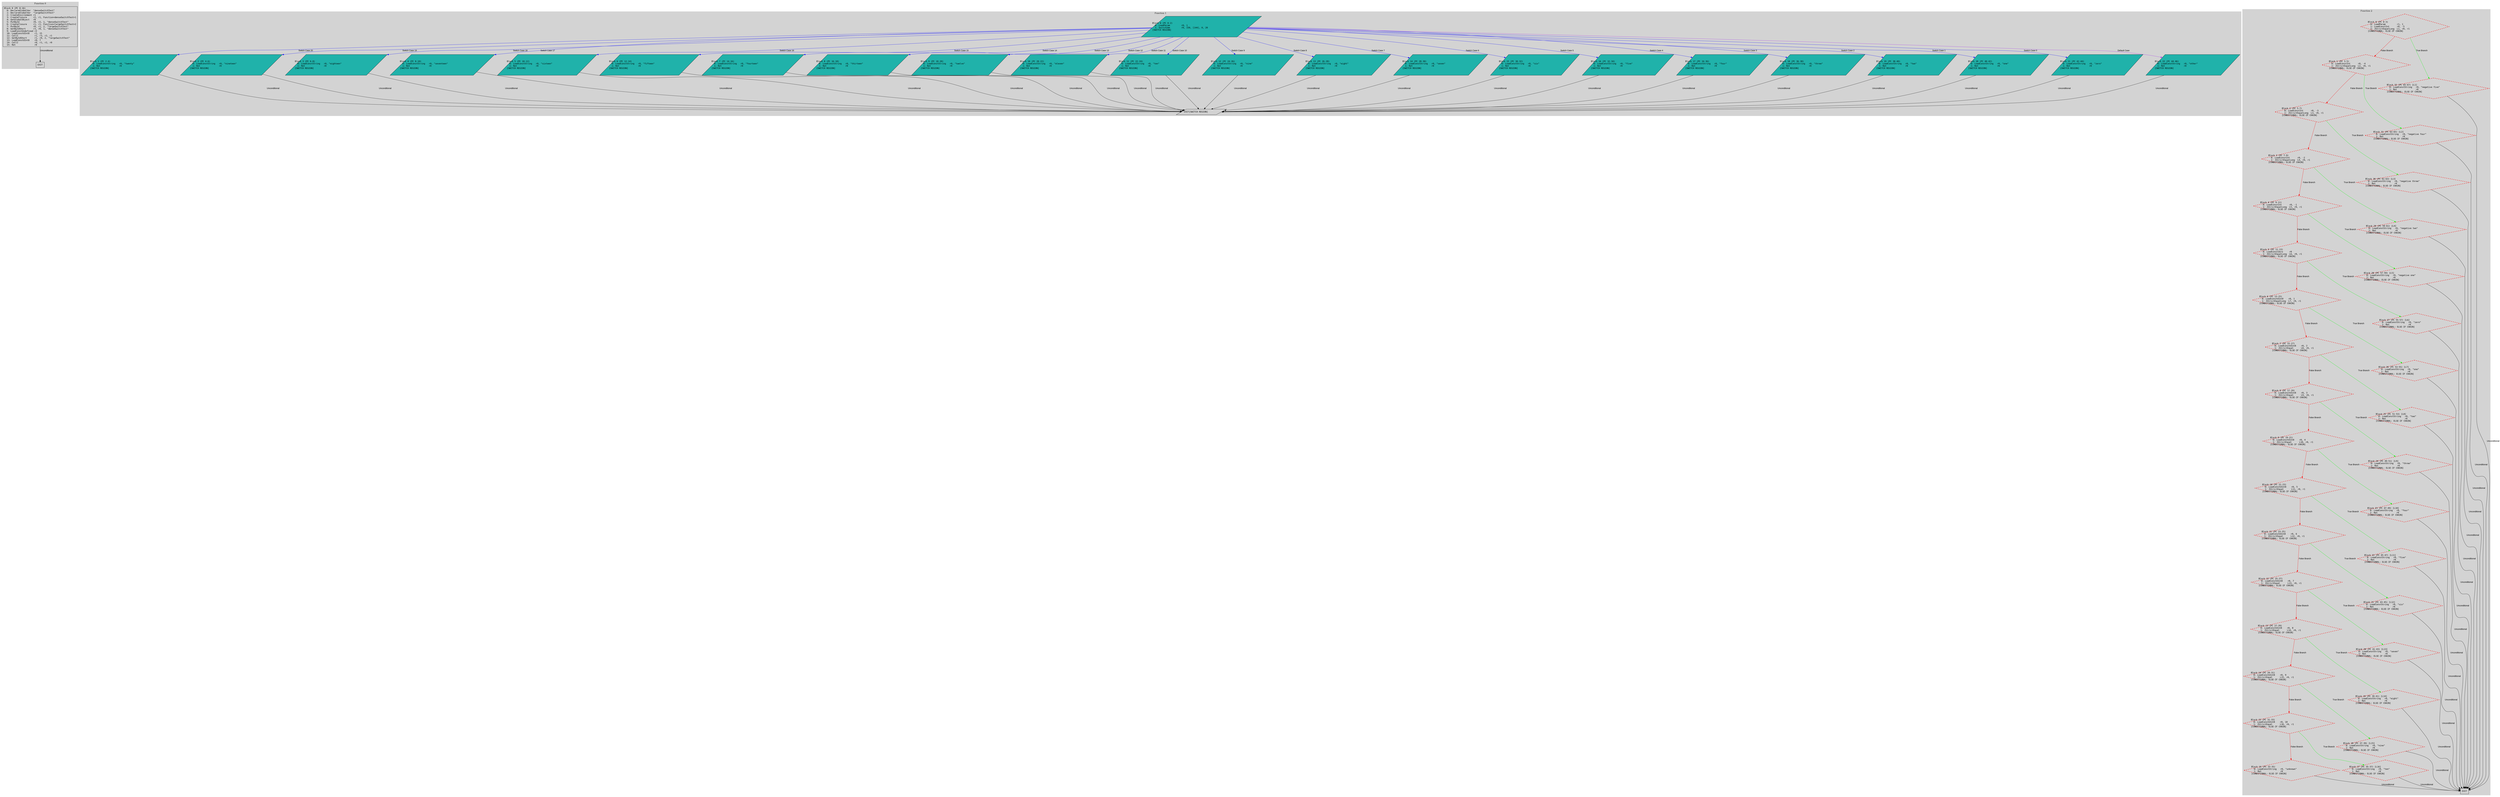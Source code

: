 digraph {
  rankdir=TB;
  node [shape=box, fontname="monospace"];
  edge [fontname="Arial"];

  subgraph cluster_function_0 {
    label = "Function 0";
    style = filled;
    color = lightgrey;

    edge [fontname="Arial"];

    f0_n0 [label="Block 0 (PC 0-16)\l  0: DeclareGlobalVar  \"denseSwitchTest\"\l  1: DeclareGlobalVar  \"largeSwitchTest\"\l  2: CreateEnvironment r1\l  3: CreateClosure     r2, r1, Function<denseSwitchTest>1\l  4: GetGlobalObject   r0\l  5: PutById           r0, r2, 1, \"denseSwitchTest\"\l  6: CreateClosure     r1, r1, Function<largeSwitchTest>2\l  7: PutById           r0, r1, 2, \"largeSwitchTest\"\l  8: GetByIdShort      r3, r0, 1, \"denseSwitchTest\"\l  9: LoadConstUndefined r2\l  10: LoadConstUInt8    r1, 15\l  11: Call2             r1, r3, r2, r1\l  12: GetByIdShort      r1, r0, 2, \"largeSwitchTest\"\l  13: LoadConstUInt8    r0, 7\l  14: Call2             r0, r1, r2, r0\l  15: Ret               r0\l"]
    f0_n1 [style=filled, fillcolor=lightgray, label="EXIT"]

    f0_n0 -> f0_n1 [label="Unconditional", color=black]
  }

  subgraph cluster_function_1 {
    label = "Function 1";
    style = filled;
    color = lightgrey;

    edge [fontname="Arial"];

    f1_n0 [style=filled, fillcolor=lightseagreen, shape=parallelogram, label="Block 0 (PC 0-2)\l  0: LoadParam         r0, 1\l  1: SwitchImm         r0, 150, [144], 0, 20\l[SWITCH REGION]\l"]
    f1_n1 [style=filled, fillcolor=lightseagreen, shape=parallelogram, label="Block 1 (PC 2-4)\l  0: LoadConstString   r0, \"twenty\"\l  1: Ret               r0\l[SWITCH REGION]\l"]
    f1_n2 [style=filled, fillcolor=lightseagreen, shape=parallelogram, label="Block 2 (PC 4-6)\l  0: LoadConstString   r0, \"nineteen\"\l  1: Ret               r0\l[SWITCH REGION]\l"]
    f1_n3 [style=filled, fillcolor=lightseagreen, shape=parallelogram, label="Block 3 (PC 6-8)\l  0: LoadConstString   r0, \"eighteen\"\l  1: Ret               r0\l[SWITCH REGION]\l"]
    f1_n4 [style=filled, fillcolor=lightseagreen, shape=parallelogram, label="Block 4 (PC 8-10)\l  0: LoadConstString   r0, \"seventeen\"\l  1: Ret               r0\l[SWITCH REGION]\l"]
    f1_n5 [style=filled, fillcolor=lightseagreen, shape=parallelogram, label="Block 5 (PC 10-12)\l  0: LoadConstString   r0, \"sixteen\"\l  1: Ret               r0\l[SWITCH REGION]\l"]
    f1_n6 [style=filled, fillcolor=lightseagreen, shape=parallelogram, label="Block 6 (PC 12-14)\l  0: LoadConstString   r0, \"fifteen\"\l  1: Ret               r0\l[SWITCH REGION]\l"]
    f1_n7 [style=filled, fillcolor=lightseagreen, shape=parallelogram, label="Block 7 (PC 14-16)\l  0: LoadConstString   r0, \"fourteen\"\l  1: Ret               r0\l[SWITCH REGION]\l"]
    f1_n8 [style=filled, fillcolor=lightseagreen, shape=parallelogram, label="Block 8 (PC 16-18)\l  0: LoadConstString   r0, \"thirteen\"\l  1: Ret               r0\l[SWITCH REGION]\l"]
    f1_n9 [style=filled, fillcolor=lightseagreen, shape=parallelogram, label="Block 9 (PC 18-20)\l  0: LoadConstString   r0, \"twelve\"\l  1: Ret               r0\l[SWITCH REGION]\l"]
    f1_n10 [style=filled, fillcolor=lightseagreen, shape=parallelogram, label="Block 10 (PC 20-22)\l  0: LoadConstString   r0, \"eleven\"\l  1: Ret               r0\l[SWITCH REGION]\l"]
    f1_n11 [style=filled, fillcolor=lightseagreen, shape=parallelogram, label="Block 11 (PC 22-24)\l  0: LoadConstString   r0, \"ten\"\l  1: Ret               r0\l[SWITCH REGION]\l"]
    f1_n12 [style=filled, fillcolor=lightseagreen, shape=parallelogram, label="Block 12 (PC 24-26)\l  0: LoadConstString   r0, \"nine\"\l  1: Ret               r0\l[SWITCH REGION]\l"]
    f1_n13 [style=filled, fillcolor=lightseagreen, shape=parallelogram, label="Block 13 (PC 26-28)\l  0: LoadConstString   r0, \"eight\"\l  1: Ret               r0\l[SWITCH REGION]\l"]
    f1_n14 [style=filled, fillcolor=lightseagreen, shape=parallelogram, label="Block 14 (PC 28-30)\l  0: LoadConstString   r0, \"seven\"\l  1: Ret               r0\l[SWITCH REGION]\l"]
    f1_n15 [style=filled, fillcolor=lightseagreen, shape=parallelogram, label="Block 15 (PC 30-32)\l  0: LoadConstString   r0, \"six\"\l  1: Ret               r0\l[SWITCH REGION]\l"]
    f1_n16 [style=filled, fillcolor=lightseagreen, shape=parallelogram, label="Block 16 (PC 32-34)\l  0: LoadConstString   r0, \"five\"\l  1: Ret               r0\l[SWITCH REGION]\l"]
    f1_n17 [style=filled, fillcolor=lightseagreen, shape=parallelogram, label="Block 17 (PC 34-36)\l  0: LoadConstString   r0, \"four\"\l  1: Ret               r0\l[SWITCH REGION]\l"]
    f1_n18 [style=filled, fillcolor=lightseagreen, shape=parallelogram, label="Block 18 (PC 36-38)\l  0: LoadConstString   r0, \"three\"\l  1: Ret               r0\l[SWITCH REGION]\l"]
    f1_n19 [style=filled, fillcolor=lightseagreen, shape=parallelogram, label="Block 19 (PC 38-40)\l  0: LoadConstString   r0, \"two\"\l  1: Ret               r0\l[SWITCH REGION]\l"]
    f1_n20 [style=filled, fillcolor=lightseagreen, shape=parallelogram, label="Block 20 (PC 40-42)\l  0: LoadConstString   r0, \"one\"\l  1: Ret               r0\l[SWITCH REGION]\l"]
    f1_n21 [style=filled, fillcolor=lightseagreen, shape=parallelogram, label="Block 21 (PC 42-44)\l  0: LoadConstString   r0, \"zero\"\l  1: Ret               r0\l[SWITCH REGION]\l"]
    f1_n22 [style=filled, fillcolor=lightseagreen, shape=parallelogram, label="Block 22 (PC 44-46)\l  0: LoadConstString   r0, \"other\"\l  1: Ret               r0\l[SWITCH REGION]\l"]
    f1_n23 [style=filled, fillcolor=lightseagreen, shape=parallelogram, style=filled, fillcolor=lightgray, label="EXIT[SWITCH REGION]\l"]

    f1_n0 -> f1_n22 [label="Default Case", color=purple]
    f1_n0 -> f1_n21 [label="Switch Case 0", color=blue]
    f1_n0 -> f1_n20 [label="Switch Case 1", color=blue]
    f1_n0 -> f1_n19 [label="Switch Case 2", color=blue]
    f1_n0 -> f1_n18 [label="Switch Case 3", color=blue]
    f1_n0 -> f1_n17 [label="Switch Case 4", color=blue]
    f1_n0 -> f1_n16 [label="Switch Case 5", color=blue]
    f1_n0 -> f1_n15 [label="Switch Case 6", color=blue]
    f1_n0 -> f1_n14 [label="Switch Case 7", color=blue]
    f1_n0 -> f1_n13 [label="Switch Case 8", color=blue]
    f1_n0 -> f1_n12 [label="Switch Case 9", color=blue]
    f1_n0 -> f1_n11 [label="Switch Case 10", color=blue]
    f1_n0 -> f1_n10 [label="Switch Case 11", color=blue]
    f1_n0 -> f1_n9 [label="Switch Case 12", color=blue]
    f1_n0 -> f1_n8 [label="Switch Case 13", color=blue]
    f1_n0 -> f1_n7 [label="Switch Case 14", color=blue]
    f1_n0 -> f1_n6 [label="Switch Case 15", color=blue]
    f1_n0 -> f1_n5 [label="Switch Case 16", color=blue]
    f1_n0 -> f1_n4 [label="Switch Case 17", color=blue]
    f1_n0 -> f1_n3 [label="Switch Case 18", color=blue]
    f1_n0 -> f1_n2 [label="Switch Case 19", color=blue]
    f1_n0 -> f1_n1 [label="Switch Case 20", color=blue]
    f1_n1 -> f1_n23 [label="Unconditional", color=black]
    f1_n2 -> f1_n23 [label="Unconditional", color=black]
    f1_n3 -> f1_n23 [label="Unconditional", color=black]
    f1_n4 -> f1_n23 [label="Unconditional", color=black]
    f1_n5 -> f1_n23 [label="Unconditional", color=black]
    f1_n6 -> f1_n23 [label="Unconditional", color=black]
    f1_n7 -> f1_n23 [label="Unconditional", color=black]
    f1_n8 -> f1_n23 [label="Unconditional", color=black]
    f1_n9 -> f1_n23 [label="Unconditional", color=black]
    f1_n10 -> f1_n23 [label="Unconditional", color=black]
    f1_n11 -> f1_n23 [label="Unconditional", color=black]
    f1_n12 -> f1_n23 [label="Unconditional", color=black]
    f1_n13 -> f1_n23 [label="Unconditional", color=black]
    f1_n14 -> f1_n23 [label="Unconditional", color=black]
    f1_n15 -> f1_n23 [label="Unconditional", color=black]
    f1_n16 -> f1_n23 [label="Unconditional", color=black]
    f1_n17 -> f1_n23 [label="Unconditional", color=black]
    f1_n18 -> f1_n23 [label="Unconditional", color=black]
    f1_n19 -> f1_n23 [label="Unconditional", color=black]
    f1_n20 -> f1_n23 [label="Unconditional", color=black]
    f1_n21 -> f1_n23 [label="Unconditional", color=black]
    f1_n22 -> f1_n23 [label="Unconditional", color=black]

    // Analysis Legend
    // Switch Region
  }

  subgraph cluster_function_2 {
    label = "Function 2";
    style = filled;
    color = lightgrey;

    edge [fontname="Arial"];

    f2_n0 [style=filled, fillcolor="lightcoral", shape=diamond, penwidth=2, color=red, style=dashed, label="Block 0 (PC 0-3)\l  0: LoadParam         r1, 1\l  1: LoadConstInt      r0, -5\l  2: JStrictEqualLong  L1, r0, r1\l[CONDITIONAL: ELSE-IF CHAIN]\l"]
    f2_n1 [style=filled, fillcolor="lightcoral", shape=diamond, penwidth=2, color=red, style=dashed, label="Block 1 (PC 3-5)\l  0: LoadConstInt      r0, -4\l  1: JStrictEqualLong  L2, r0, r1\l[CONDITIONAL: ELSE-IF CHAIN]\l"]
    f2_n2 [style=filled, fillcolor="lightcoral", shape=diamond, penwidth=2, color=red, style=dashed, label="Block 2 (PC 5-7)\l  0: LoadConstInt      r0, -3\l  1: JStrictEqualLong  L3, r0, r1\l[CONDITIONAL: ELSE-IF CHAIN]\l"]
    f2_n3 [style=filled, fillcolor="lightcoral", shape=diamond, penwidth=2, color=red, style=dashed, label="Block 3 (PC 7-9)\l  0: LoadConstInt      r0, -2\l  1: JStrictEqualLong  L4, r0, r1\l[CONDITIONAL: ELSE-IF CHAIN]\l"]
    f2_n4 [style=filled, fillcolor="lightcoral", shape=diamond, penwidth=2, color=red, style=dashed, label="Block 4 (PC 9-11)\l  0: LoadConstInt      r0, -1\l  1: JStrictEqualLong  L5, r0, r1\l[CONDITIONAL: ELSE-IF CHAIN]\l"]
    f2_n5 [style=filled, fillcolor="lightcoral", shape=diamond, penwidth=2, color=red, style=dashed, label="Block 5 (PC 11-13)\l  0: LoadConstZero     r0\l  1: JStrictEqualLong  L6, r0, r1\l[CONDITIONAL: ELSE-IF CHAIN]\l"]
    f2_n6 [style=filled, fillcolor="lightcoral", shape=diamond, penwidth=2, color=red, style=dashed, label="Block 6 (PC 13-15)\l  0: LoadConstUInt8    r0, 1\l  1: JStrictEqualLong  L7, r0, r1\l[CONDITIONAL: ELSE-IF CHAIN]\l"]
    f2_n7 [style=filled, fillcolor="lightcoral", shape=diamond, penwidth=2, color=red, style=dashed, label="Block 7 (PC 15-17)\l  0: LoadConstUInt8    r0, 2\l  1: JStrictEqual      L8, r0, r1\l[CONDITIONAL: ELSE-IF CHAIN]\l"]
    f2_n8 [style=filled, fillcolor="lightcoral", shape=diamond, penwidth=2, color=red, style=dashed, label="Block 8 (PC 17-19)\l  0: LoadConstUInt8    r0, 3\l  1: JStrictEqual      L9, r0, r1\l[CONDITIONAL: ELSE-IF CHAIN]\l"]
    f2_n9 [style=filled, fillcolor="lightcoral", shape=diamond, penwidth=2, color=red, style=dashed, label="Block 9 (PC 19-21)\l  0: LoadConstUInt8    r0, 4\l  1: JStrictEqual      L10, r0, r1\l[CONDITIONAL: ELSE-IF CHAIN]\l"]
    f2_n10 [style=filled, fillcolor="lightcoral", shape=diamond, penwidth=2, color=red, style=dashed, label="Block 10 (PC 21-23)\l  0: LoadConstUInt8    r0, 5\l  1: JStrictEqual      L11, r0, r1\l[CONDITIONAL: ELSE-IF CHAIN]\l"]
    f2_n11 [style=filled, fillcolor="lightcoral", shape=diamond, penwidth=2, color=red, style=dashed, label="Block 11 (PC 23-25)\l  0: LoadConstUInt8    r0, 6\l  1: JStrictEqual      L12, r0, r1\l[CONDITIONAL: ELSE-IF CHAIN]\l"]
    f2_n12 [style=filled, fillcolor="lightcoral", shape=diamond, penwidth=2, color=red, style=dashed, label="Block 12 (PC 25-27)\l  0: LoadConstUInt8    r0, 7\l  1: JStrictEqual      L13, r0, r1\l[CONDITIONAL: ELSE-IF CHAIN]\l"]
    f2_n13 [style=filled, fillcolor="lightcoral", shape=diamond, penwidth=2, color=red, style=dashed, label="Block 13 (PC 27-29)\l  0: LoadConstUInt8    r0, 8\l  1: JStrictEqual      L14, r0, r1\l[CONDITIONAL: ELSE-IF CHAIN]\l"]
    f2_n14 [style=filled, fillcolor="lightcoral", shape=diamond, penwidth=2, color=red, style=dashed, label="Block 14 (PC 29-31)\l  0: LoadConstUInt8    r0, 9\l  1: JStrictEqual      L15, r0, r1\l[CONDITIONAL: ELSE-IF CHAIN]\l"]
    f2_n15 [style=filled, fillcolor="lightcoral", shape=diamond, penwidth=2, color=red, style=dashed, label="Block 15 (PC 31-33)\l  0: LoadConstUInt8    r0, 10\l  1: JStrictEqual      L16, r0, r1\l[CONDITIONAL: ELSE-IF CHAIN]\l"]
    f2_n16 [style=filled, fillcolor="lightcoral", shape=diamond, penwidth=2, color=red, style=dashed, label="Block 16 (PC 33-35)\l  0: LoadConstString   r0, \"unknown\"\l  1: Ret               r0\l[CONDITIONAL: ELSE-IF CHAIN]\l"]
    f2_n17 [style=filled, fillcolor="lightcoral", shape=diamond, penwidth=2, color=red, style=dashed, label="Block 17 (PC 35-37) [L16]\l  0: LoadConstString   r0, \"ten\"\l  1: Ret               r0\l[CONDITIONAL: ELSE-IF CHAIN]\l"]
    f2_n18 [style=filled, fillcolor="lightcoral", shape=diamond, penwidth=2, color=red, style=dashed, label="Block 18 (PC 37-39) [L15]\l  0: LoadConstString   r0, \"nine\"\l  1: Ret               r0\l[CONDITIONAL: ELSE-IF CHAIN]\l"]
    f2_n19 [style=filled, fillcolor="lightcoral", shape=diamond, penwidth=2, color=red, style=dashed, label="Block 19 (PC 39-41) [L14]\l  0: LoadConstString   r0, \"eight\"\l  1: Ret               r0\l[CONDITIONAL: ELSE-IF CHAIN]\l"]
    f2_n20 [style=filled, fillcolor="lightcoral", shape=diamond, penwidth=2, color=red, style=dashed, label="Block 20 (PC 41-43) [L13]\l  0: LoadConstString   r0, \"seven\"\l  1: Ret               r0\l[CONDITIONAL: ELSE-IF CHAIN]\l"]
    f2_n21 [style=filled, fillcolor="lightcoral", shape=diamond, penwidth=2, color=red, style=dashed, label="Block 21 (PC 43-45) [L12]\l  0: LoadConstString   r0, \"six\"\l  1: Ret               r0\l[CONDITIONAL: ELSE-IF CHAIN]\l"]
    f2_n22 [style=filled, fillcolor="lightcoral", shape=diamond, penwidth=2, color=red, style=dashed, label="Block 22 (PC 45-47) [L11]\l  0: LoadConstString   r0, \"five\"\l  1: Ret               r0\l[CONDITIONAL: ELSE-IF CHAIN]\l"]
    f2_n23 [style=filled, fillcolor="lightcoral", shape=diamond, penwidth=2, color=red, style=dashed, label="Block 23 (PC 47-49) [L10]\l  0: LoadConstString   r0, \"four\"\l  1: Ret               r0\l[CONDITIONAL: ELSE-IF CHAIN]\l"]
    f2_n24 [style=filled, fillcolor="lightcoral", shape=diamond, penwidth=2, color=red, style=dashed, label="Block 24 (PC 49-51) [L9]\l  0: LoadConstString   r0, \"three\"\l  1: Ret               r0\l[CONDITIONAL: ELSE-IF CHAIN]\l"]
    f2_n25 [style=filled, fillcolor="lightcoral", shape=diamond, penwidth=2, color=red, style=dashed, label="Block 25 (PC 51-53) [L8]\l  0: LoadConstString   r0, \"two\"\l  1: Ret               r0\l[CONDITIONAL: ELSE-IF CHAIN]\l"]
    f2_n26 [style=filled, fillcolor="lightcoral", shape=diamond, penwidth=2, color=red, style=dashed, label="Block 26 (PC 53-55) [L7]\l  0: LoadConstString   r0, \"one\"\l  1: Ret               r0\l[CONDITIONAL: ELSE-IF CHAIN]\l"]
    f2_n27 [style=filled, fillcolor="lightcoral", shape=diamond, penwidth=2, color=red, style=dashed, label="Block 27 (PC 55-57) [L6]\l  0: LoadConstString   r0, \"zero\"\l  1: Ret               r0\l[CONDITIONAL: ELSE-IF CHAIN]\l"]
    f2_n28 [style=filled, fillcolor="lightcoral", shape=diamond, penwidth=2, color=red, style=dashed, label="Block 28 (PC 57-59) [L5]\l  0: LoadConstString   r0, \"negative one\"\l  1: Ret               r0\l[CONDITIONAL: ELSE-IF CHAIN]\l"]
    f2_n29 [style=filled, fillcolor="lightcoral", shape=diamond, penwidth=2, color=red, style=dashed, label="Block 29 (PC 59-61) [L4]\l  0: LoadConstString   r0, \"negative two\"\l  1: Ret               r0\l[CONDITIONAL: ELSE-IF CHAIN]\l"]
    f2_n30 [style=filled, fillcolor="lightcoral", shape=diamond, penwidth=2, color=red, style=dashed, label="Block 30 (PC 61-63) [L3]\l  0: LoadConstString   r0, \"negative three\"\l  1: Ret               r0\l[CONDITIONAL: ELSE-IF CHAIN]\l"]
    f2_n31 [style=filled, fillcolor="lightcoral", shape=diamond, penwidth=2, color=red, style=dashed, label="Block 31 (PC 63-65) [L2]\l  0: LoadConstString   r0, \"negative four\"\l  1: Ret               r0\l[CONDITIONAL: ELSE-IF CHAIN]\l"]
    f2_n32 [style=filled, fillcolor="lightcoral", shape=diamond, penwidth=2, color=red, style=dashed, label="Block 32 (PC 65-67) [L1]\l  0: LoadConstString   r0, \"negative five\"\l  1: Ret               r0\l[CONDITIONAL: ELSE-IF CHAIN]\l"]
    f2_n33 [style=filled, fillcolor=lightgray, label="EXIT"]

    f2_n0 -> f2_n32 [label="True Branch", color=green]
    f2_n0 -> f2_n1 [label="False Branch", color=red]
    f2_n1 -> f2_n31 [label="True Branch", color=green]
    f2_n1 -> f2_n2 [label="False Branch", color=red]
    f2_n2 -> f2_n30 [label="True Branch", color=green]
    f2_n2 -> f2_n3 [label="False Branch", color=red]
    f2_n3 -> f2_n29 [label="True Branch", color=green]
    f2_n3 -> f2_n4 [label="False Branch", color=red]
    f2_n4 -> f2_n28 [label="True Branch", color=green]
    f2_n4 -> f2_n5 [label="False Branch", color=red]
    f2_n5 -> f2_n27 [label="True Branch", color=green]
    f2_n5 -> f2_n6 [label="False Branch", color=red]
    f2_n6 -> f2_n26 [label="True Branch", color=green]
    f2_n6 -> f2_n7 [label="False Branch", color=red]
    f2_n7 -> f2_n25 [label="True Branch", color=green]
    f2_n7 -> f2_n8 [label="False Branch", color=red]
    f2_n8 -> f2_n24 [label="True Branch", color=green]
    f2_n8 -> f2_n9 [label="False Branch", color=red]
    f2_n9 -> f2_n23 [label="True Branch", color=green]
    f2_n9 -> f2_n10 [label="False Branch", color=red]
    f2_n10 -> f2_n22 [label="True Branch", color=green]
    f2_n10 -> f2_n11 [label="False Branch", color=red]
    f2_n11 -> f2_n21 [label="True Branch", color=green]
    f2_n11 -> f2_n12 [label="False Branch", color=red]
    f2_n12 -> f2_n20 [label="True Branch", color=green]
    f2_n12 -> f2_n13 [label="False Branch", color=red]
    f2_n13 -> f2_n19 [label="True Branch", color=green]
    f2_n13 -> f2_n14 [label="False Branch", color=red]
    f2_n14 -> f2_n18 [label="True Branch", color=green]
    f2_n14 -> f2_n15 [label="False Branch", color=red]
    f2_n15 -> f2_n17 [label="True Branch", color=green]
    f2_n15 -> f2_n16 [label="False Branch", color=red]
    f2_n16 -> f2_n33 [label="Unconditional", color=black]
    f2_n17 -> f2_n33 [label="Unconditional", color=black]
    f2_n18 -> f2_n33 [label="Unconditional", color=black]
    f2_n19 -> f2_n33 [label="Unconditional", color=black]
    f2_n20 -> f2_n33 [label="Unconditional", color=black]
    f2_n21 -> f2_n33 [label="Unconditional", color=black]
    f2_n22 -> f2_n33 [label="Unconditional", color=black]
    f2_n23 -> f2_n33 [label="Unconditional", color=black]
    f2_n24 -> f2_n33 [label="Unconditional", color=black]
    f2_n25 -> f2_n33 [label="Unconditional", color=black]
    f2_n26 -> f2_n33 [label="Unconditional", color=black]
    f2_n27 -> f2_n33 [label="Unconditional", color=black]
    f2_n28 -> f2_n33 [label="Unconditional", color=black]
    f2_n29 -> f2_n33 [label="Unconditional", color=black]
    f2_n30 -> f2_n33 [label="Unconditional", color=black]
    f2_n31 -> f2_n33 [label="Unconditional", color=black]
    f2_n32 -> f2_n33 [label="Unconditional", color=black]

    // Analysis Legend
    // Conditional: ELSE-IF CHAIN
  }

}

